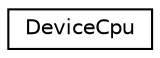 digraph "Graphical Class Hierarchy"
{
 // INTERACTIVE_SVG=YES
  edge [fontname="Helvetica",fontsize="10",labelfontname="Helvetica",labelfontsize="10"];
  node [fontname="Helvetica",fontsize="10",shape=record];
  rankdir="LR";
  Node0 [label="DeviceCpu",height=0.2,width=0.4,color="black", fillcolor="white", style="filled",URL="$class_device_cpu.html"];
}
